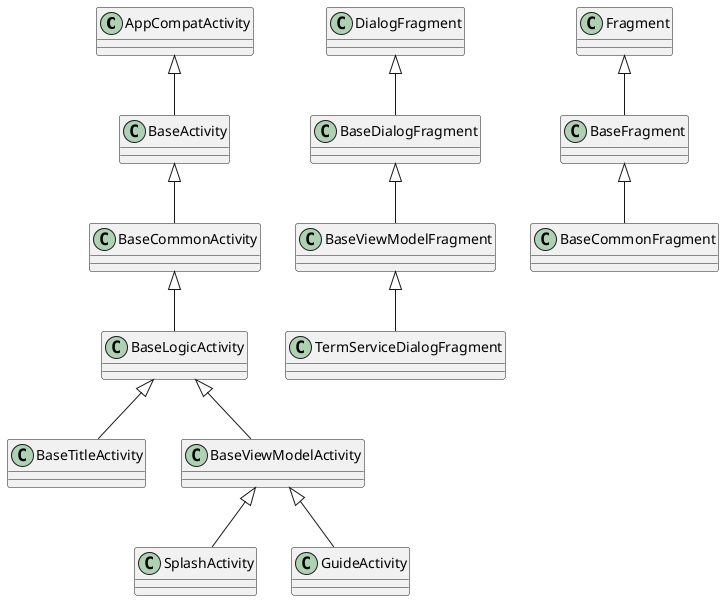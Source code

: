 @startuml
'https://plantuml.com/class-diagram

AppCompatActivity    <|--    BaseActivity
BaseActivity         <|--    BaseCommonActivity
BaseCommonActivity   <|--    BaseLogicActivity
BaseLogicActivity    <|--    BaseTitleActivity
BaseViewModelActivity    <|--    SplashActivity
BaseViewModelActivity <|-- GuideActivity

DialogFragment    <|--    BaseDialogFragment
BaseDialogFragment   <|--    BaseViewModelFragment
BaseViewModelFragment <|--    TermServiceDialogFragment


BaseLogicActivity <|-- BaseViewModelActivity

Fragment   <|--   BaseFragment
BaseFragment  <|-- BaseCommonFragment
@enduml